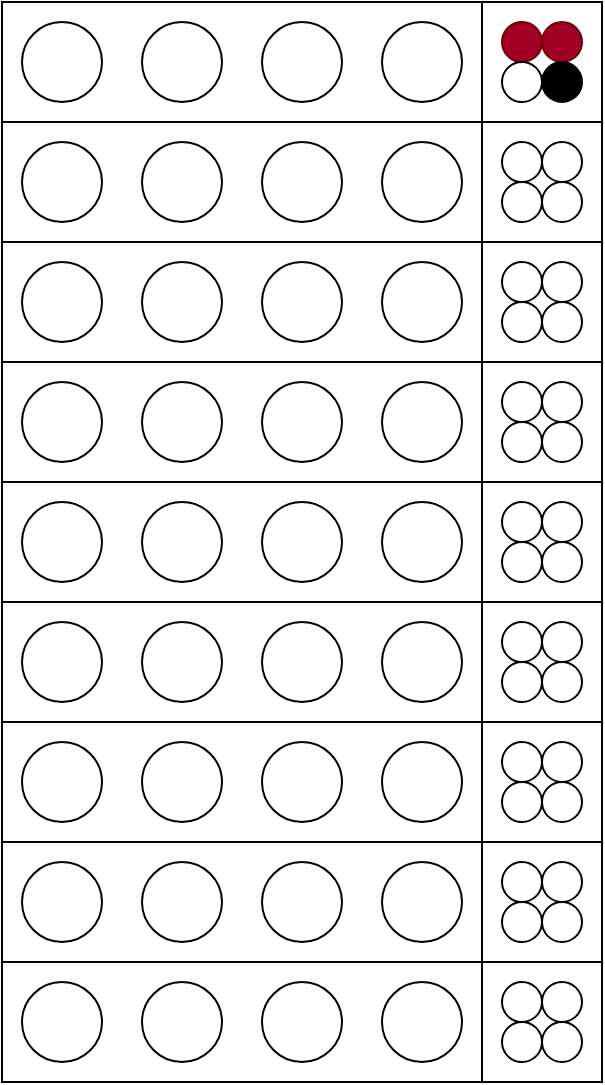 <mxfile>
    <diagram id="JPwHdw99KFIFH9jynpwa" name="UI">
        <mxGraphModel dx="1118" dy="790" grid="1" gridSize="10" guides="1" tooltips="1" connect="1" arrows="1" fold="1" page="1" pageScale="1" pageWidth="827" pageHeight="1169" math="0" shadow="0">
            <root>
                <mxCell id="0"/>
                <mxCell id="1" parent="0"/>
                <mxCell id="YHTE3Ox_aLQOzrF9MliQ-42" value="" style="rounded=0;whiteSpace=wrap;html=1;fillColor=none;" parent="1" vertex="1">
                    <mxGeometry x="380" y="30" width="240" height="60" as="geometry"/>
                </mxCell>
                <mxCell id="YHTE3Ox_aLQOzrF9MliQ-2" value="" style="ellipse;whiteSpace=wrap;html=1;aspect=fixed;" parent="1" vertex="1">
                    <mxGeometry x="450" y="40" width="40" height="40" as="geometry"/>
                </mxCell>
                <mxCell id="YHTE3Ox_aLQOzrF9MliQ-5" value="" style="ellipse;whiteSpace=wrap;html=1;aspect=fixed;" parent="1" vertex="1">
                    <mxGeometry x="390" y="40" width="40" height="40" as="geometry"/>
                </mxCell>
                <mxCell id="YHTE3Ox_aLQOzrF9MliQ-41" value="" style="ellipse;whiteSpace=wrap;html=1;aspect=fixed;" parent="1" vertex="1">
                    <mxGeometry x="510" y="40" width="40" height="40" as="geometry"/>
                </mxCell>
                <mxCell id="YHTE3Ox_aLQOzrF9MliQ-43" value="" style="ellipse;whiteSpace=wrap;html=1;aspect=fixed;" parent="1" vertex="1">
                    <mxGeometry x="570" y="40" width="40" height="40" as="geometry"/>
                </mxCell>
                <mxCell id="YHTE3Ox_aLQOzrF9MliQ-44" value="" style="rounded=0;whiteSpace=wrap;html=1;fillColor=none;" parent="1" vertex="1">
                    <mxGeometry x="380" y="90" width="240" height="60" as="geometry"/>
                </mxCell>
                <mxCell id="YHTE3Ox_aLQOzrF9MliQ-45" value="" style="ellipse;whiteSpace=wrap;html=1;aspect=fixed;" parent="1" vertex="1">
                    <mxGeometry x="450" y="100" width="40" height="40" as="geometry"/>
                </mxCell>
                <mxCell id="YHTE3Ox_aLQOzrF9MliQ-46" value="" style="ellipse;whiteSpace=wrap;html=1;aspect=fixed;" parent="1" vertex="1">
                    <mxGeometry x="390" y="100" width="40" height="40" as="geometry"/>
                </mxCell>
                <mxCell id="YHTE3Ox_aLQOzrF9MliQ-47" value="" style="ellipse;whiteSpace=wrap;html=1;aspect=fixed;" parent="1" vertex="1">
                    <mxGeometry x="510" y="100" width="40" height="40" as="geometry"/>
                </mxCell>
                <mxCell id="YHTE3Ox_aLQOzrF9MliQ-48" value="" style="ellipse;whiteSpace=wrap;html=1;aspect=fixed;" parent="1" vertex="1">
                    <mxGeometry x="570" y="100" width="40" height="40" as="geometry"/>
                </mxCell>
                <mxCell id="YHTE3Ox_aLQOzrF9MliQ-49" value="" style="rounded=0;whiteSpace=wrap;html=1;fillColor=none;" parent="1" vertex="1">
                    <mxGeometry x="380" y="150" width="240" height="60" as="geometry"/>
                </mxCell>
                <mxCell id="YHTE3Ox_aLQOzrF9MliQ-50" value="" style="ellipse;whiteSpace=wrap;html=1;aspect=fixed;" parent="1" vertex="1">
                    <mxGeometry x="450" y="160" width="40" height="40" as="geometry"/>
                </mxCell>
                <mxCell id="YHTE3Ox_aLQOzrF9MliQ-51" value="" style="ellipse;whiteSpace=wrap;html=1;aspect=fixed;" parent="1" vertex="1">
                    <mxGeometry x="390" y="160" width="40" height="40" as="geometry"/>
                </mxCell>
                <mxCell id="YHTE3Ox_aLQOzrF9MliQ-52" value="" style="ellipse;whiteSpace=wrap;html=1;aspect=fixed;" parent="1" vertex="1">
                    <mxGeometry x="510" y="160" width="40" height="40" as="geometry"/>
                </mxCell>
                <mxCell id="YHTE3Ox_aLQOzrF9MliQ-53" value="" style="ellipse;whiteSpace=wrap;html=1;aspect=fixed;" parent="1" vertex="1">
                    <mxGeometry x="570" y="160" width="40" height="40" as="geometry"/>
                </mxCell>
                <mxCell id="YHTE3Ox_aLQOzrF9MliQ-54" value="" style="rounded=0;whiteSpace=wrap;html=1;fillColor=none;" parent="1" vertex="1">
                    <mxGeometry x="380" y="210" width="240" height="60" as="geometry"/>
                </mxCell>
                <mxCell id="YHTE3Ox_aLQOzrF9MliQ-55" value="" style="ellipse;whiteSpace=wrap;html=1;aspect=fixed;" parent="1" vertex="1">
                    <mxGeometry x="450" y="220" width="40" height="40" as="geometry"/>
                </mxCell>
                <mxCell id="YHTE3Ox_aLQOzrF9MliQ-56" value="" style="ellipse;whiteSpace=wrap;html=1;aspect=fixed;" parent="1" vertex="1">
                    <mxGeometry x="390" y="220" width="40" height="40" as="geometry"/>
                </mxCell>
                <mxCell id="YHTE3Ox_aLQOzrF9MliQ-57" value="" style="ellipse;whiteSpace=wrap;html=1;aspect=fixed;" parent="1" vertex="1">
                    <mxGeometry x="510" y="220" width="40" height="40" as="geometry"/>
                </mxCell>
                <mxCell id="YHTE3Ox_aLQOzrF9MliQ-58" value="" style="ellipse;whiteSpace=wrap;html=1;aspect=fixed;" parent="1" vertex="1">
                    <mxGeometry x="570" y="220" width="40" height="40" as="geometry"/>
                </mxCell>
                <mxCell id="YHTE3Ox_aLQOzrF9MliQ-59" value="" style="rounded=0;whiteSpace=wrap;html=1;fillColor=none;" parent="1" vertex="1">
                    <mxGeometry x="380" y="270" width="240" height="60" as="geometry"/>
                </mxCell>
                <mxCell id="YHTE3Ox_aLQOzrF9MliQ-60" value="" style="ellipse;whiteSpace=wrap;html=1;aspect=fixed;" parent="1" vertex="1">
                    <mxGeometry x="450" y="280" width="40" height="40" as="geometry"/>
                </mxCell>
                <mxCell id="YHTE3Ox_aLQOzrF9MliQ-61" value="" style="ellipse;whiteSpace=wrap;html=1;aspect=fixed;" parent="1" vertex="1">
                    <mxGeometry x="390" y="280" width="40" height="40" as="geometry"/>
                </mxCell>
                <mxCell id="YHTE3Ox_aLQOzrF9MliQ-62" value="" style="ellipse;whiteSpace=wrap;html=1;aspect=fixed;" parent="1" vertex="1">
                    <mxGeometry x="510" y="280" width="40" height="40" as="geometry"/>
                </mxCell>
                <mxCell id="YHTE3Ox_aLQOzrF9MliQ-63" value="" style="ellipse;whiteSpace=wrap;html=1;aspect=fixed;" parent="1" vertex="1">
                    <mxGeometry x="570" y="280" width="40" height="40" as="geometry"/>
                </mxCell>
                <mxCell id="YHTE3Ox_aLQOzrF9MliQ-64" value="" style="rounded=0;whiteSpace=wrap;html=1;fillColor=none;" parent="1" vertex="1">
                    <mxGeometry x="380" y="330" width="240" height="60" as="geometry"/>
                </mxCell>
                <mxCell id="YHTE3Ox_aLQOzrF9MliQ-65" value="" style="ellipse;whiteSpace=wrap;html=1;aspect=fixed;" parent="1" vertex="1">
                    <mxGeometry x="450" y="340" width="40" height="40" as="geometry"/>
                </mxCell>
                <mxCell id="YHTE3Ox_aLQOzrF9MliQ-66" value="" style="ellipse;whiteSpace=wrap;html=1;aspect=fixed;" parent="1" vertex="1">
                    <mxGeometry x="390" y="340" width="40" height="40" as="geometry"/>
                </mxCell>
                <mxCell id="YHTE3Ox_aLQOzrF9MliQ-67" value="" style="ellipse;whiteSpace=wrap;html=1;aspect=fixed;" parent="1" vertex="1">
                    <mxGeometry x="510" y="340" width="40" height="40" as="geometry"/>
                </mxCell>
                <mxCell id="YHTE3Ox_aLQOzrF9MliQ-68" value="" style="ellipse;whiteSpace=wrap;html=1;aspect=fixed;" parent="1" vertex="1">
                    <mxGeometry x="570" y="340" width="40" height="40" as="geometry"/>
                </mxCell>
                <mxCell id="YHTE3Ox_aLQOzrF9MliQ-69" value="" style="rounded=0;whiteSpace=wrap;html=1;fillColor=none;" parent="1" vertex="1">
                    <mxGeometry x="380" y="390" width="240" height="60" as="geometry"/>
                </mxCell>
                <mxCell id="YHTE3Ox_aLQOzrF9MliQ-70" value="" style="ellipse;whiteSpace=wrap;html=1;aspect=fixed;" parent="1" vertex="1">
                    <mxGeometry x="450" y="400" width="40" height="40" as="geometry"/>
                </mxCell>
                <mxCell id="YHTE3Ox_aLQOzrF9MliQ-71" value="" style="ellipse;whiteSpace=wrap;html=1;aspect=fixed;" parent="1" vertex="1">
                    <mxGeometry x="390" y="400" width="40" height="40" as="geometry"/>
                </mxCell>
                <mxCell id="YHTE3Ox_aLQOzrF9MliQ-72" value="" style="ellipse;whiteSpace=wrap;html=1;aspect=fixed;" parent="1" vertex="1">
                    <mxGeometry x="510" y="400" width="40" height="40" as="geometry"/>
                </mxCell>
                <mxCell id="YHTE3Ox_aLQOzrF9MliQ-73" value="" style="ellipse;whiteSpace=wrap;html=1;aspect=fixed;" parent="1" vertex="1">
                    <mxGeometry x="570" y="400" width="40" height="40" as="geometry"/>
                </mxCell>
                <mxCell id="YHTE3Ox_aLQOzrF9MliQ-74" value="" style="rounded=0;whiteSpace=wrap;html=1;fillColor=none;" parent="1" vertex="1">
                    <mxGeometry x="380" y="450" width="240" height="60" as="geometry"/>
                </mxCell>
                <mxCell id="YHTE3Ox_aLQOzrF9MliQ-75" value="" style="ellipse;whiteSpace=wrap;html=1;aspect=fixed;" parent="1" vertex="1">
                    <mxGeometry x="450" y="460" width="40" height="40" as="geometry"/>
                </mxCell>
                <mxCell id="YHTE3Ox_aLQOzrF9MliQ-76" value="" style="ellipse;whiteSpace=wrap;html=1;aspect=fixed;" parent="1" vertex="1">
                    <mxGeometry x="390" y="460" width="40" height="40" as="geometry"/>
                </mxCell>
                <mxCell id="YHTE3Ox_aLQOzrF9MliQ-77" value="" style="ellipse;whiteSpace=wrap;html=1;aspect=fixed;" parent="1" vertex="1">
                    <mxGeometry x="510" y="460" width="40" height="40" as="geometry"/>
                </mxCell>
                <mxCell id="YHTE3Ox_aLQOzrF9MliQ-78" value="" style="ellipse;whiteSpace=wrap;html=1;aspect=fixed;" parent="1" vertex="1">
                    <mxGeometry x="570" y="460" width="40" height="40" as="geometry"/>
                </mxCell>
                <mxCell id="YHTE3Ox_aLQOzrF9MliQ-79" value="" style="rounded=0;whiteSpace=wrap;html=1;fillColor=none;" parent="1" vertex="1">
                    <mxGeometry x="380" y="510" width="240" height="60" as="geometry"/>
                </mxCell>
                <mxCell id="YHTE3Ox_aLQOzrF9MliQ-80" value="" style="ellipse;whiteSpace=wrap;html=1;aspect=fixed;" parent="1" vertex="1">
                    <mxGeometry x="450" y="520" width="40" height="40" as="geometry"/>
                </mxCell>
                <mxCell id="YHTE3Ox_aLQOzrF9MliQ-81" value="" style="ellipse;whiteSpace=wrap;html=1;aspect=fixed;" parent="1" vertex="1">
                    <mxGeometry x="390" y="520" width="40" height="40" as="geometry"/>
                </mxCell>
                <mxCell id="YHTE3Ox_aLQOzrF9MliQ-82" value="" style="ellipse;whiteSpace=wrap;html=1;aspect=fixed;" parent="1" vertex="1">
                    <mxGeometry x="510" y="520" width="40" height="40" as="geometry"/>
                </mxCell>
                <mxCell id="YHTE3Ox_aLQOzrF9MliQ-83" value="" style="ellipse;whiteSpace=wrap;html=1;aspect=fixed;" parent="1" vertex="1">
                    <mxGeometry x="570" y="520" width="40" height="40" as="geometry"/>
                </mxCell>
                <mxCell id="YHTE3Ox_aLQOzrF9MliQ-84" value="" style="rounded=0;whiteSpace=wrap;html=1;fillColor=none;" parent="1" vertex="1">
                    <mxGeometry x="620" y="30" width="60" height="60" as="geometry"/>
                </mxCell>
                <mxCell id="YHTE3Ox_aLQOzrF9MliQ-85" value="" style="ellipse;whiteSpace=wrap;html=1;aspect=fixed;fillColor=#a20025;strokeColor=#6F0000;fontColor=#ffffff;" parent="1" vertex="1">
                    <mxGeometry x="630" y="40" width="20" height="20" as="geometry"/>
                </mxCell>
                <mxCell id="YHTE3Ox_aLQOzrF9MliQ-86" value="" style="ellipse;whiteSpace=wrap;html=1;aspect=fixed;fillColor=#a20025;strokeColor=#6F0000;fontColor=#ffffff;" parent="1" vertex="1">
                    <mxGeometry x="650" y="40" width="20" height="20" as="geometry"/>
                </mxCell>
                <mxCell id="YHTE3Ox_aLQOzrF9MliQ-87" value="" style="ellipse;whiteSpace=wrap;html=1;aspect=fixed;fillColor=#000000;" parent="1" vertex="1">
                    <mxGeometry x="650" y="60" width="20" height="20" as="geometry"/>
                </mxCell>
                <mxCell id="YHTE3Ox_aLQOzrF9MliQ-88" value="" style="ellipse;whiteSpace=wrap;html=1;aspect=fixed;fillColor=#FFFFFF;" parent="1" vertex="1">
                    <mxGeometry x="630" y="60" width="20" height="20" as="geometry"/>
                </mxCell>
                <mxCell id="YHTE3Ox_aLQOzrF9MliQ-95" value="" style="rounded=0;whiteSpace=wrap;html=1;fillColor=none;" parent="1" vertex="1">
                    <mxGeometry x="620" y="90" width="60" height="60" as="geometry"/>
                </mxCell>
                <mxCell id="YHTE3Ox_aLQOzrF9MliQ-96" value="" style="ellipse;whiteSpace=wrap;html=1;aspect=fixed;" parent="1" vertex="1">
                    <mxGeometry x="630" y="100" width="20" height="20" as="geometry"/>
                </mxCell>
                <mxCell id="YHTE3Ox_aLQOzrF9MliQ-97" value="" style="ellipse;whiteSpace=wrap;html=1;aspect=fixed;" parent="1" vertex="1">
                    <mxGeometry x="650" y="100" width="20" height="20" as="geometry"/>
                </mxCell>
                <mxCell id="YHTE3Ox_aLQOzrF9MliQ-98" value="" style="ellipse;whiteSpace=wrap;html=1;aspect=fixed;" parent="1" vertex="1">
                    <mxGeometry x="650" y="120" width="20" height="20" as="geometry"/>
                </mxCell>
                <mxCell id="YHTE3Ox_aLQOzrF9MliQ-99" value="" style="ellipse;whiteSpace=wrap;html=1;aspect=fixed;" parent="1" vertex="1">
                    <mxGeometry x="630" y="120" width="20" height="20" as="geometry"/>
                </mxCell>
                <mxCell id="YHTE3Ox_aLQOzrF9MliQ-100" value="" style="rounded=0;whiteSpace=wrap;html=1;fillColor=none;" parent="1" vertex="1">
                    <mxGeometry x="620" y="150" width="60" height="60" as="geometry"/>
                </mxCell>
                <mxCell id="YHTE3Ox_aLQOzrF9MliQ-101" value="" style="ellipse;whiteSpace=wrap;html=1;aspect=fixed;" parent="1" vertex="1">
                    <mxGeometry x="630" y="160" width="20" height="20" as="geometry"/>
                </mxCell>
                <mxCell id="YHTE3Ox_aLQOzrF9MliQ-102" value="" style="ellipse;whiteSpace=wrap;html=1;aspect=fixed;" parent="1" vertex="1">
                    <mxGeometry x="650" y="160" width="20" height="20" as="geometry"/>
                </mxCell>
                <mxCell id="YHTE3Ox_aLQOzrF9MliQ-103" value="" style="ellipse;whiteSpace=wrap;html=1;aspect=fixed;" parent="1" vertex="1">
                    <mxGeometry x="650" y="180" width="20" height="20" as="geometry"/>
                </mxCell>
                <mxCell id="YHTE3Ox_aLQOzrF9MliQ-104" value="" style="ellipse;whiteSpace=wrap;html=1;aspect=fixed;" parent="1" vertex="1">
                    <mxGeometry x="630" y="180" width="20" height="20" as="geometry"/>
                </mxCell>
                <mxCell id="YHTE3Ox_aLQOzrF9MliQ-105" value="" style="rounded=0;whiteSpace=wrap;html=1;fillColor=none;" parent="1" vertex="1">
                    <mxGeometry x="620" y="210" width="60" height="60" as="geometry"/>
                </mxCell>
                <mxCell id="YHTE3Ox_aLQOzrF9MliQ-106" value="" style="ellipse;whiteSpace=wrap;html=1;aspect=fixed;" parent="1" vertex="1">
                    <mxGeometry x="630" y="220" width="20" height="20" as="geometry"/>
                </mxCell>
                <mxCell id="YHTE3Ox_aLQOzrF9MliQ-107" value="" style="ellipse;whiteSpace=wrap;html=1;aspect=fixed;" parent="1" vertex="1">
                    <mxGeometry x="650" y="220" width="20" height="20" as="geometry"/>
                </mxCell>
                <mxCell id="YHTE3Ox_aLQOzrF9MliQ-108" value="" style="ellipse;whiteSpace=wrap;html=1;aspect=fixed;" parent="1" vertex="1">
                    <mxGeometry x="650" y="240" width="20" height="20" as="geometry"/>
                </mxCell>
                <mxCell id="YHTE3Ox_aLQOzrF9MliQ-109" value="" style="ellipse;whiteSpace=wrap;html=1;aspect=fixed;" parent="1" vertex="1">
                    <mxGeometry x="630" y="240" width="20" height="20" as="geometry"/>
                </mxCell>
                <mxCell id="YHTE3Ox_aLQOzrF9MliQ-110" value="" style="rounded=0;whiteSpace=wrap;html=1;fillColor=none;" parent="1" vertex="1">
                    <mxGeometry x="620" y="270" width="60" height="60" as="geometry"/>
                </mxCell>
                <mxCell id="YHTE3Ox_aLQOzrF9MliQ-111" value="" style="ellipse;whiteSpace=wrap;html=1;aspect=fixed;" parent="1" vertex="1">
                    <mxGeometry x="630" y="280" width="20" height="20" as="geometry"/>
                </mxCell>
                <mxCell id="YHTE3Ox_aLQOzrF9MliQ-112" value="" style="ellipse;whiteSpace=wrap;html=1;aspect=fixed;" parent="1" vertex="1">
                    <mxGeometry x="650" y="280" width="20" height="20" as="geometry"/>
                </mxCell>
                <mxCell id="YHTE3Ox_aLQOzrF9MliQ-113" value="" style="ellipse;whiteSpace=wrap;html=1;aspect=fixed;" parent="1" vertex="1">
                    <mxGeometry x="650" y="300" width="20" height="20" as="geometry"/>
                </mxCell>
                <mxCell id="YHTE3Ox_aLQOzrF9MliQ-114" value="" style="ellipse;whiteSpace=wrap;html=1;aspect=fixed;" parent="1" vertex="1">
                    <mxGeometry x="630" y="300" width="20" height="20" as="geometry"/>
                </mxCell>
                <mxCell id="YHTE3Ox_aLQOzrF9MliQ-115" value="" style="rounded=0;whiteSpace=wrap;html=1;fillColor=none;" parent="1" vertex="1">
                    <mxGeometry x="620" y="330" width="60" height="60" as="geometry"/>
                </mxCell>
                <mxCell id="YHTE3Ox_aLQOzrF9MliQ-116" value="" style="ellipse;whiteSpace=wrap;html=1;aspect=fixed;" parent="1" vertex="1">
                    <mxGeometry x="630" y="340" width="20" height="20" as="geometry"/>
                </mxCell>
                <mxCell id="YHTE3Ox_aLQOzrF9MliQ-117" value="" style="ellipse;whiteSpace=wrap;html=1;aspect=fixed;" parent="1" vertex="1">
                    <mxGeometry x="650" y="340" width="20" height="20" as="geometry"/>
                </mxCell>
                <mxCell id="YHTE3Ox_aLQOzrF9MliQ-118" value="" style="ellipse;whiteSpace=wrap;html=1;aspect=fixed;" parent="1" vertex="1">
                    <mxGeometry x="650" y="360" width="20" height="20" as="geometry"/>
                </mxCell>
                <mxCell id="YHTE3Ox_aLQOzrF9MliQ-119" value="" style="ellipse;whiteSpace=wrap;html=1;aspect=fixed;" parent="1" vertex="1">
                    <mxGeometry x="630" y="360" width="20" height="20" as="geometry"/>
                </mxCell>
                <mxCell id="YHTE3Ox_aLQOzrF9MliQ-120" value="" style="rounded=0;whiteSpace=wrap;html=1;fillColor=none;" parent="1" vertex="1">
                    <mxGeometry x="620" y="390" width="60" height="60" as="geometry"/>
                </mxCell>
                <mxCell id="YHTE3Ox_aLQOzrF9MliQ-121" value="" style="ellipse;whiteSpace=wrap;html=1;aspect=fixed;" parent="1" vertex="1">
                    <mxGeometry x="630" y="400" width="20" height="20" as="geometry"/>
                </mxCell>
                <mxCell id="YHTE3Ox_aLQOzrF9MliQ-122" value="" style="ellipse;whiteSpace=wrap;html=1;aspect=fixed;" parent="1" vertex="1">
                    <mxGeometry x="650" y="400" width="20" height="20" as="geometry"/>
                </mxCell>
                <mxCell id="YHTE3Ox_aLQOzrF9MliQ-123" value="" style="ellipse;whiteSpace=wrap;html=1;aspect=fixed;" parent="1" vertex="1">
                    <mxGeometry x="650" y="420" width="20" height="20" as="geometry"/>
                </mxCell>
                <mxCell id="YHTE3Ox_aLQOzrF9MliQ-124" value="" style="ellipse;whiteSpace=wrap;html=1;aspect=fixed;" parent="1" vertex="1">
                    <mxGeometry x="630" y="420" width="20" height="20" as="geometry"/>
                </mxCell>
                <mxCell id="YHTE3Ox_aLQOzrF9MliQ-125" value="" style="rounded=0;whiteSpace=wrap;html=1;fillColor=none;" parent="1" vertex="1">
                    <mxGeometry x="620" y="450" width="60" height="60" as="geometry"/>
                </mxCell>
                <mxCell id="YHTE3Ox_aLQOzrF9MliQ-126" value="" style="ellipse;whiteSpace=wrap;html=1;aspect=fixed;" parent="1" vertex="1">
                    <mxGeometry x="630" y="460" width="20" height="20" as="geometry"/>
                </mxCell>
                <mxCell id="YHTE3Ox_aLQOzrF9MliQ-127" value="" style="ellipse;whiteSpace=wrap;html=1;aspect=fixed;" parent="1" vertex="1">
                    <mxGeometry x="650" y="460" width="20" height="20" as="geometry"/>
                </mxCell>
                <mxCell id="YHTE3Ox_aLQOzrF9MliQ-128" value="" style="ellipse;whiteSpace=wrap;html=1;aspect=fixed;" parent="1" vertex="1">
                    <mxGeometry x="650" y="480" width="20" height="20" as="geometry"/>
                </mxCell>
                <mxCell id="YHTE3Ox_aLQOzrF9MliQ-129" value="" style="ellipse;whiteSpace=wrap;html=1;aspect=fixed;" parent="1" vertex="1">
                    <mxGeometry x="630" y="480" width="20" height="20" as="geometry"/>
                </mxCell>
                <mxCell id="YHTE3Ox_aLQOzrF9MliQ-130" value="" style="rounded=0;whiteSpace=wrap;html=1;fillColor=none;" parent="1" vertex="1">
                    <mxGeometry x="620" y="510" width="60" height="60" as="geometry"/>
                </mxCell>
                <mxCell id="YHTE3Ox_aLQOzrF9MliQ-131" value="" style="ellipse;whiteSpace=wrap;html=1;aspect=fixed;" parent="1" vertex="1">
                    <mxGeometry x="630" y="520" width="20" height="20" as="geometry"/>
                </mxCell>
                <mxCell id="YHTE3Ox_aLQOzrF9MliQ-132" value="" style="ellipse;whiteSpace=wrap;html=1;aspect=fixed;" parent="1" vertex="1">
                    <mxGeometry x="650" y="520" width="20" height="20" as="geometry"/>
                </mxCell>
                <mxCell id="YHTE3Ox_aLQOzrF9MliQ-133" value="" style="ellipse;whiteSpace=wrap;html=1;aspect=fixed;" parent="1" vertex="1">
                    <mxGeometry x="650" y="540" width="20" height="20" as="geometry"/>
                </mxCell>
                <mxCell id="YHTE3Ox_aLQOzrF9MliQ-134" value="" style="ellipse;whiteSpace=wrap;html=1;aspect=fixed;" parent="1" vertex="1">
                    <mxGeometry x="630" y="540" width="20" height="20" as="geometry"/>
                </mxCell>
            </root>
        </mxGraphModel>
    </diagram>
    <diagram id="oOgDFCd9BAtW5tUy0Eh5" name="Game_outline">
        <mxGraphModel dx="1118" dy="1890" grid="1" gridSize="10" guides="1" tooltips="1" connect="1" arrows="1" fold="1" page="1" pageScale="1" pageWidth="850" pageHeight="1100" math="0" shadow="0">
            <root>
                <mxCell id="QJ6z1ybJ-naDDT3zGv5Q-0"/>
                <mxCell id="QJ6z1ybJ-naDDT3zGv5Q-1" parent="QJ6z1ybJ-naDDT3zGv5Q-0"/>
                <mxCell id="QJ6z1ybJ-naDDT3zGv5Q-2" value="Maak een selectie van 4 pionnen uit 6 kleuren" style="rounded=0;whiteSpace=wrap;html=1;" parent="QJ6z1ybJ-naDDT3zGv5Q-1" vertex="1">
                    <mxGeometry x="365" y="140" width="120" height="60" as="geometry"/>
                </mxCell>
                <mxCell id="QJ6z1ybJ-naDDT3zGv5Q-3" value="Laat speler een input maken voor 4 pionnen" style="rounded=0;whiteSpace=wrap;html=1;" parent="QJ6z1ybJ-naDDT3zGv5Q-1" vertex="1">
                    <mxGeometry x="365" y="230" width="120" height="60" as="geometry"/>
                </mxCell>
                <mxCell id="QJ6z1ybJ-naDDT3zGv5Q-4" value="Hoeveel van de juiste kleur zijn er?" style="rounded=0;whiteSpace=wrap;html=1;" parent="QJ6z1ybJ-naDDT3zGv5Q-1" vertex="1">
                    <mxGeometry x="365" y="320" width="120" height="60" as="geometry"/>
                </mxCell>
                <mxCell id="QJ6z1ybJ-naDDT3zGv5Q-7" value="Hoeveel staan er op de juiste volgorde?" style="rounded=0;whiteSpace=wrap;html=1;" parent="QJ6z1ybJ-naDDT3zGv5Q-1" vertex="1">
                    <mxGeometry x="365" y="410" width="120" height="60" as="geometry"/>
                </mxCell>
                <mxCell id="QJ6z1ybJ-naDDT3zGv5Q-9" value="Geef score weer:&lt;br&gt;Kleur + volgorde = rood&lt;br&gt;Kleur = wit&lt;br&gt;Anders = zwart" style="rounded=0;whiteSpace=wrap;html=1;" parent="QJ6z1ybJ-naDDT3zGv5Q-1" vertex="1">
                    <mxGeometry x="358" y="507" width="135" height="73" as="geometry"/>
                </mxCell>
                <mxCell id="QJ6z1ybJ-naDDT3zGv5Q-13" value="" style="endArrow=classic;html=1;exitX=0.5;exitY=1;exitDx=0;exitDy=0;entryX=0.5;entryY=0;entryDx=0;entryDy=0;" parent="QJ6z1ybJ-naDDT3zGv5Q-1" source="QJ6z1ybJ-naDDT3zGv5Q-2" target="QJ6z1ybJ-naDDT3zGv5Q-3" edge="1">
                    <mxGeometry width="50" height="50" relative="1" as="geometry">
                        <mxPoint x="400" y="370" as="sourcePoint"/>
                        <mxPoint x="450" y="320" as="targetPoint"/>
                    </mxGeometry>
                </mxCell>
                <mxCell id="QJ6z1ybJ-naDDT3zGv5Q-16" value="Nieuwe ronde" style="rounded=0;whiteSpace=wrap;html=1;" parent="QJ6z1ybJ-naDDT3zGv5Q-1" vertex="1">
                    <mxGeometry x="365" y="40" width="120" height="60" as="geometry"/>
                </mxCell>
                <mxCell id="QJ6z1ybJ-naDDT3zGv5Q-17" value="Is alle volgorde en kleur correct?" style="rounded=0;whiteSpace=wrap;html=1;" parent="QJ6z1ybJ-naDDT3zGv5Q-1" vertex="1">
                    <mxGeometry x="365" y="620" width="120" height="60" as="geometry"/>
                </mxCell>
                <mxCell id="QJ6z1ybJ-naDDT3zGv5Q-18" value="Is het aantal rondes &amp;gt;0 ?" style="rounded=0;whiteSpace=wrap;html=1;" parent="QJ6z1ybJ-naDDT3zGv5Q-1" vertex="1">
                    <mxGeometry x="590" y="620" width="120" height="60" as="geometry"/>
                </mxCell>
                <mxCell id="QJ6z1ybJ-naDDT3zGv5Q-19" value="" style="endArrow=classic;html=1;entryX=0;entryY=0.5;entryDx=0;entryDy=0;exitX=1;exitY=0.5;exitDx=0;exitDy=0;" parent="QJ6z1ybJ-naDDT3zGv5Q-1" source="QJ6z1ybJ-naDDT3zGv5Q-17" target="QJ6z1ybJ-naDDT3zGv5Q-18" edge="1">
                    <mxGeometry relative="1" as="geometry">
                        <mxPoint x="370" y="390" as="sourcePoint"/>
                        <mxPoint x="470" y="390" as="targetPoint"/>
                        <Array as="points"/>
                    </mxGeometry>
                </mxCell>
                <mxCell id="QJ6z1ybJ-naDDT3zGv5Q-20" value="Nee" style="edgeLabel;resizable=0;html=1;align=center;verticalAlign=middle;" parent="QJ6z1ybJ-naDDT3zGv5Q-19" connectable="0" vertex="1">
                    <mxGeometry relative="1" as="geometry"/>
                </mxCell>
                <mxCell id="QJ6z1ybJ-naDDT3zGv5Q-21" value="Einde spel" style="rounded=0;whiteSpace=wrap;html=1;" parent="QJ6z1ybJ-naDDT3zGv5Q-1" vertex="1">
                    <mxGeometry x="365" y="770" width="120" height="60" as="geometry"/>
                </mxCell>
                <mxCell id="QJ6z1ybJ-naDDT3zGv5Q-24" value="" style="endArrow=classic;html=1;entryX=0.5;entryY=0;entryDx=0;entryDy=0;exitX=0.5;exitY=1;exitDx=0;exitDy=0;" parent="QJ6z1ybJ-naDDT3zGv5Q-1" source="QJ6z1ybJ-naDDT3zGv5Q-17" target="QJ6z1ybJ-naDDT3zGv5Q-21" edge="1">
                    <mxGeometry relative="1" as="geometry">
                        <mxPoint x="370" y="580" as="sourcePoint"/>
                        <mxPoint x="470" y="580" as="targetPoint"/>
                    </mxGeometry>
                </mxCell>
                <mxCell id="QJ6z1ybJ-naDDT3zGv5Q-25" value="Ja" style="edgeLabel;resizable=0;html=1;align=center;verticalAlign=middle;" parent="QJ6z1ybJ-naDDT3zGv5Q-24" connectable="0" vertex="1">
                    <mxGeometry relative="1" as="geometry"/>
                </mxCell>
                <mxCell id="QJ6z1ybJ-naDDT3zGv5Q-26" value="" style="endArrow=classic;html=1;entryX=1;entryY=0.5;entryDx=0;entryDy=0;exitX=0.5;exitY=1;exitDx=0;exitDy=0;" parent="QJ6z1ybJ-naDDT3zGv5Q-1" source="QJ6z1ybJ-naDDT3zGv5Q-18" target="QJ6z1ybJ-naDDT3zGv5Q-21" edge="1">
                    <mxGeometry relative="1" as="geometry">
                        <mxPoint x="370" y="580" as="sourcePoint"/>
                        <mxPoint x="470" y="580" as="targetPoint"/>
                        <Array as="points">
                            <mxPoint x="650" y="800"/>
                        </Array>
                    </mxGeometry>
                </mxCell>
                <mxCell id="QJ6z1ybJ-naDDT3zGv5Q-27" value="Nee" style="edgeLabel;resizable=0;html=1;align=center;verticalAlign=middle;" parent="QJ6z1ybJ-naDDT3zGv5Q-26" connectable="0" vertex="1">
                    <mxGeometry relative="1" as="geometry"/>
                </mxCell>
                <mxCell id="QJ6z1ybJ-naDDT3zGv5Q-28" value="" style="endArrow=classic;html=1;entryX=0.5;entryY=0;entryDx=0;entryDy=0;exitX=0.5;exitY=1;exitDx=0;exitDy=0;" parent="QJ6z1ybJ-naDDT3zGv5Q-1" source="QJ6z1ybJ-naDDT3zGv5Q-9" target="QJ6z1ybJ-naDDT3zGv5Q-17" edge="1">
                    <mxGeometry width="50" height="50" relative="1" as="geometry">
                        <mxPoint x="400" y="610" as="sourcePoint"/>
                        <mxPoint x="450" y="560" as="targetPoint"/>
                    </mxGeometry>
                </mxCell>
                <mxCell id="4MYDUryCR3BN2GeStdCC-0" value="Zet rondenteller op 12" style="rounded=0;whiteSpace=wrap;html=1;" parent="QJ6z1ybJ-naDDT3zGv5Q-1" vertex="1">
                    <mxGeometry x="365" y="-60" width="120" height="60" as="geometry"/>
                </mxCell>
                <mxCell id="4MYDUryCR3BN2GeStdCC-2" value="" style="endArrow=classic;html=1;entryX=0.5;entryY=0;entryDx=0;entryDy=0;" parent="QJ6z1ybJ-naDDT3zGv5Q-1" source="QJ6z1ybJ-naDDT3zGv5Q-16" target="QJ6z1ybJ-naDDT3zGv5Q-2" edge="1">
                    <mxGeometry width="50" height="50" relative="1" as="geometry">
                        <mxPoint x="400" y="340" as="sourcePoint"/>
                        <mxPoint x="450" y="290" as="targetPoint"/>
                    </mxGeometry>
                </mxCell>
                <mxCell id="4MYDUryCR3BN2GeStdCC-3" value="" style="endArrow=classic;html=1;entryX=0.5;entryY=0;entryDx=0;entryDy=0;exitX=0.5;exitY=1;exitDx=0;exitDy=0;" parent="QJ6z1ybJ-naDDT3zGv5Q-1" source="4MYDUryCR3BN2GeStdCC-0" target="QJ6z1ybJ-naDDT3zGv5Q-16" edge="1">
                    <mxGeometry width="50" height="50" relative="1" as="geometry">
                        <mxPoint x="400" y="340" as="sourcePoint"/>
                        <mxPoint x="450" y="290" as="targetPoint"/>
                    </mxGeometry>
                </mxCell>
                <mxCell id="4MYDUryCR3BN2GeStdCC-4" value="Aantal rondes -1" style="rounded=0;whiteSpace=wrap;html=1;" parent="QJ6z1ybJ-naDDT3zGv5Q-1" vertex="1">
                    <mxGeometry x="590" y="340" width="120" height="60" as="geometry"/>
                </mxCell>
                <mxCell id="4MYDUryCR3BN2GeStdCC-5" value="" style="endArrow=classic;html=1;entryX=0.5;entryY=1;entryDx=0;entryDy=0;exitX=0.5;exitY=0;exitDx=0;exitDy=0;" parent="QJ6z1ybJ-naDDT3zGv5Q-1" source="QJ6z1ybJ-naDDT3zGv5Q-18" target="4MYDUryCR3BN2GeStdCC-4" edge="1">
                    <mxGeometry relative="1" as="geometry">
                        <mxPoint x="370" y="420" as="sourcePoint"/>
                        <mxPoint x="470" y="420" as="targetPoint"/>
                    </mxGeometry>
                </mxCell>
                <mxCell id="4MYDUryCR3BN2GeStdCC-6" value="Ja" style="edgeLabel;resizable=0;html=1;align=center;verticalAlign=middle;" parent="4MYDUryCR3BN2GeStdCC-5" connectable="0" vertex="1">
                    <mxGeometry relative="1" as="geometry"/>
                </mxCell>
                <mxCell id="4MYDUryCR3BN2GeStdCC-7" value="" style="edgeStyle=segmentEdgeStyle;endArrow=classic;html=1;entryX=1;entryY=0.5;entryDx=0;entryDy=0;exitX=0.5;exitY=0;exitDx=0;exitDy=0;" parent="QJ6z1ybJ-naDDT3zGv5Q-1" source="4MYDUryCR3BN2GeStdCC-4" target="QJ6z1ybJ-naDDT3zGv5Q-16" edge="1">
                    <mxGeometry width="50" height="50" relative="1" as="geometry">
                        <mxPoint x="400" y="350" as="sourcePoint"/>
                        <mxPoint x="450" y="300" as="targetPoint"/>
                        <Array as="points">
                            <mxPoint x="650" y="70"/>
                        </Array>
                    </mxGeometry>
                </mxCell>
                <mxCell id="vR6HqwamB_RyyqVC_qNo-0" value="" style="endArrow=classic;html=1;entryX=0.5;entryY=0;entryDx=0;entryDy=0;exitX=0.5;exitY=1;exitDx=0;exitDy=0;" parent="QJ6z1ybJ-naDDT3zGv5Q-1" source="QJ6z1ybJ-naDDT3zGv5Q-4" target="QJ6z1ybJ-naDDT3zGv5Q-7" edge="1">
                    <mxGeometry width="50" height="50" relative="1" as="geometry">
                        <mxPoint x="400" y="400" as="sourcePoint"/>
                        <mxPoint x="450" y="350" as="targetPoint"/>
                    </mxGeometry>
                </mxCell>
                <mxCell id="vR6HqwamB_RyyqVC_qNo-1" value="" style="endArrow=classic;html=1;entryX=0.5;entryY=0;entryDx=0;entryDy=0;exitX=0.5;exitY=1;exitDx=0;exitDy=0;" parent="QJ6z1ybJ-naDDT3zGv5Q-1" source="QJ6z1ybJ-naDDT3zGv5Q-3" target="QJ6z1ybJ-naDDT3zGv5Q-4" edge="1">
                    <mxGeometry width="50" height="50" relative="1" as="geometry">
                        <mxPoint x="400" y="400" as="sourcePoint"/>
                        <mxPoint x="450" y="350" as="targetPoint"/>
                    </mxGeometry>
                </mxCell>
                <mxCell id="vR6HqwamB_RyyqVC_qNo-2" value="" style="endArrow=classic;html=1;entryX=0.5;entryY=0;entryDx=0;entryDy=0;exitX=0.5;exitY=1;exitDx=0;exitDy=0;" parent="QJ6z1ybJ-naDDT3zGv5Q-1" source="QJ6z1ybJ-naDDT3zGv5Q-7" target="QJ6z1ybJ-naDDT3zGv5Q-9" edge="1">
                    <mxGeometry width="50" height="50" relative="1" as="geometry">
                        <mxPoint x="400" y="570" as="sourcePoint"/>
                        <mxPoint x="450" y="520" as="targetPoint"/>
                    </mxGeometry>
                </mxCell>
            </root>
        </mxGraphModel>
    </diagram>
    <diagram id="EwgEeAnPqvPPqerUG9CR" name="amountCompare_logic">
        &#xa;        &#xa;&#xa;
        <mxGraphModel dx="1118" dy="790" grid="1" gridSize="10" guides="1" tooltips="1" connect="1" arrows="1" fold="1" page="1" pageScale="1" pageWidth="850" pageHeight="1100" math="0" shadow="0">
            &#xa;            &#xa;&#xa;
            <root>
                &#xa;                &#xa;&#xa;
                <mxCell id="jTshi1Bv9OZwQFRdUdzu-0"/>
                &#xa;                &#xa;&#xa;
                <mxCell id="jTshi1Bv9OZwQFRdUdzu-1" parent="jTshi1Bv9OZwQFRdUdzu-0"/>
                &#xa;                &#xa;&#xa;
                <mxCell id="jTshi1Bv9OZwQFRdUdzu-2" value="If RG [i] &amp;amp;&amp;amp; UI [i] &amp;gt;0" style="rounded=0;whiteSpace=wrap;html=1;" parent="jTshi1Bv9OZwQFRdUdzu-1" vertex="1">
                    &#xa;                    &#xa;&#xa;
                    <mxGeometry x="360" y="370" width="120" height="60" as="geometry"/>
                    &#xa;                    &#xa;&#xa;
                </mxCell>
                &#xa;                &#xa;&#xa;
                <mxCell id="jTshi1Bv9OZwQFRdUdzu-3" value="RG = Randomly Generated" style="text;html=1;strokeColor=none;fillColor=none;align=center;verticalAlign=middle;whiteSpace=wrap;rounded=0;" parent="jTshi1Bv9OZwQFRdUdzu-1" vertex="1">
                    &#xa;                    &#xa;&#xa;
                    <mxGeometry x="216" y="190" width="160" height="20" as="geometry"/>
                    &#xa;                    &#xa;&#xa;
                </mxCell>
                &#xa;                &#xa;&#xa;
                <mxCell id="jTshi1Bv9OZwQFRdUdzu-4" value="UI = User Input" style="text;html=1;strokeColor=none;fillColor=none;align=center;verticalAlign=middle;whiteSpace=wrap;rounded=0;" parent="jTshi1Bv9OZwQFRdUdzu-1" vertex="1">
                    &#xa;                    &#xa;&#xa;
                    <mxGeometry x="220" y="230" width="90" height="20" as="geometry"/>
                    &#xa;                    &#xa;&#xa;
                </mxCell>
                &#xa;                &#xa;&#xa;
                <mxCell id="jTshi1Bv9OZwQFRdUdzu-5" value="RG [i] == UI [i]" style="rounded=0;whiteSpace=wrap;html=1;" parent="jTshi1Bv9OZwQFRdUdzu-1" vertex="1">
                    &#xa;                    &#xa;&#xa;
                    <mxGeometry x="240" y="480" width="120" height="60" as="geometry"/>
                    &#xa;                    &#xa;&#xa;
                </mxCell>
                &#xa;                &#xa;&#xa;
                <mxCell id="jTshi1Bv9OZwQFRdUdzu-6" value="End" style="rounded=0;whiteSpace=wrap;html=1;" parent="jTshi1Bv9OZwQFRdUdzu-1" vertex="1">
                    &#xa;                    &#xa;&#xa;
                    <mxGeometry x="480" y="480" width="120" height="60" as="geometry"/>
                    &#xa;                    &#xa;&#xa;
                </mxCell>
                &#xa;                &#xa;&#xa;
                <mxCell id="jTshi1Bv9OZwQFRdUdzu-9" value="" style="endArrow=classic;html=1;entryX=0.5;entryY=0;entryDx=0;entryDy=0;exitX=-0.033;exitY=0.617;exitDx=0;exitDy=0;exitPerimeter=0;" parent="jTshi1Bv9OZwQFRdUdzu-1" source="jTshi1Bv9OZwQFRdUdzu-2" target="jTshi1Bv9OZwQFRdUdzu-5" edge="1">
                    &#xa;                    &#xa;&#xa;
                    <mxGeometry relative="1" as="geometry">
                        &#xa;                        &#xa;&#xa;
                        <mxPoint x="370" y="390" as="sourcePoint"/>
                        &#xa;                        &#xa;&#xa;
                        <mxPoint x="470" y="390" as="targetPoint"/>
                        &#xa;                        &#xa;&#xa;
                        <Array as="points">
                            &#xa;                            &#xa;&#xa;
                            <mxPoint x="300" y="407"/>
                            &#xa;                            &#xa;&#xa;
                        </Array>
                        &#xa;                        &#xa;&#xa;
                    </mxGeometry>
                    &#xa;                    &#xa;&#xa;
                </mxCell>
                &#xa;                &#xa;&#xa;
                <mxCell id="jTshi1Bv9OZwQFRdUdzu-10" value="Yes" style="edgeLabel;resizable=0;html=1;align=center;verticalAlign=middle;" parent="jTshi1Bv9OZwQFRdUdzu-9" connectable="0" vertex="1">
                    &#xa;                    &#xa;&#xa;
                    <mxGeometry relative="1" as="geometry"/>
                    &#xa;                    &#xa;&#xa;
                </mxCell>
                &#xa;                &#xa;&#xa;
                <mxCell id="jTshi1Bv9OZwQFRdUdzu-11" value="" style="endArrow=classic;html=1;entryX=0.5;entryY=0;entryDx=0;entryDy=0;exitX=1;exitY=0.5;exitDx=0;exitDy=0;" parent="jTshi1Bv9OZwQFRdUdzu-1" source="jTshi1Bv9OZwQFRdUdzu-2" target="jTshi1Bv9OZwQFRdUdzu-6" edge="1">
                    &#xa;                    &#xa;&#xa;
                    <mxGeometry relative="1" as="geometry">
                        &#xa;                        &#xa;&#xa;
                        <mxPoint x="380" y="390" as="sourcePoint"/>
                        &#xa;                        &#xa;&#xa;
                        <mxPoint x="480" y="390" as="targetPoint"/>
                        &#xa;                        &#xa;&#xa;
                        <Array as="points">
                            &#xa;                            &#xa;&#xa;
                            <mxPoint x="540" y="400"/>
                            &#xa;                            &#xa;&#xa;
                        </Array>
                        &#xa;                        &#xa;&#xa;
                    </mxGeometry>
                    &#xa;                    &#xa;&#xa;
                </mxCell>
                &#xa;                &#xa;&#xa;
                <mxCell id="jTshi1Bv9OZwQFRdUdzu-12" value="No" style="edgeLabel;resizable=0;html=1;align=center;verticalAlign=middle;" parent="jTshi1Bv9OZwQFRdUdzu-11" connectable="0" vertex="1">
                    &#xa;                    &#xa;&#xa;
                    <mxGeometry relative="1" as="geometry"/>
                    &#xa;                    &#xa;&#xa;
                </mxCell>
                &#xa;                &#xa;&#xa;
                <mxCell id="jTshi1Bv9OZwQFRdUdzu-13" value="" style="endArrow=classic;html=1;entryX=0.5;entryY=0;entryDx=0;entryDy=0;exitX=0.5;exitY=1;exitDx=0;exitDy=0;" parent="jTshi1Bv9OZwQFRdUdzu-1" source="jTshi1Bv9OZwQFRdUdzu-14" target="jTshi1Bv9OZwQFRdUdzu-2" edge="1">
                    &#xa;                    &#xa;&#xa;
                    <mxGeometry width="50" height="50" relative="1" as="geometry">
                        &#xa;                        &#xa;&#xa;
                        <mxPoint x="420" y="300" as="sourcePoint"/>
                        &#xa;                        &#xa;&#xa;
                        <mxPoint x="450" y="370" as="targetPoint"/>
                        &#xa;                        &#xa;&#xa;
                    </mxGeometry>
                    &#xa;                    &#xa;&#xa;
                </mxCell>
                &#xa;                &#xa;&#xa;
                <mxCell id="jTshi1Bv9OZwQFRdUdzu-14" value="Input: 2 values from 2 arrays" style="rounded=0;whiteSpace=wrap;html=1;" parent="jTshi1Bv9OZwQFRdUdzu-1" vertex="1">
                    &#xa;                    &#xa;&#xa;
                    <mxGeometry x="360" y="260" width="120" height="60" as="geometry"/>
                    &#xa;                    &#xa;&#xa;
                </mxCell>
                &#xa;                &#xa;&#xa;
                <mxCell id="jTshi1Bv9OZwQFRdUdzu-15" value="" style="endArrow=classic;html=1;exitX=1;exitY=0.5;exitDx=0;exitDy=0;entryX=0.5;entryY=0;entryDx=0;entryDy=0;" parent="jTshi1Bv9OZwQFRdUdzu-1" source="jTshi1Bv9OZwQFRdUdzu-5" target="jTshi1Bv9OZwQFRdUdzu-17" edge="1">
                    &#xa;                    &#xa;&#xa;
                    <mxGeometry relative="1" as="geometry">
                        &#xa;                        &#xa;&#xa;
                        <mxPoint x="380" y="520" as="sourcePoint"/>
                        &#xa;                        &#xa;&#xa;
                        <mxPoint x="450" y="600" as="targetPoint"/>
                        &#xa;                        &#xa;&#xa;
                        <Array as="points">
                            &#xa;                            &#xa;&#xa;
                            <mxPoint x="420" y="510"/>
                            &#xa;                            &#xa;&#xa;
                        </Array>
                        &#xa;                        &#xa;&#xa;
                    </mxGeometry>
                    &#xa;                    &#xa;&#xa;
                </mxCell>
                &#xa;                &#xa;&#xa;
                <mxCell id="jTshi1Bv9OZwQFRdUdzu-16" value="No" style="edgeLabel;resizable=0;html=1;align=center;verticalAlign=middle;" parent="jTshi1Bv9OZwQFRdUdzu-15" connectable="0" vertex="1">
                    &#xa;                    &#xa;&#xa;
                    <mxGeometry relative="1" as="geometry"/>
                    &#xa;                    &#xa;&#xa;
                </mxCell>
                &#xa;                &#xa;&#xa;
                <mxCell id="jTshi1Bv9OZwQFRdUdzu-17" value="Add min(RG [i], UI [i]) to points" style="rounded=0;whiteSpace=wrap;html=1;" parent="jTshi1Bv9OZwQFRdUdzu-1" vertex="1">
                    &#xa;                    &#xa;&#xa;
                    <mxGeometry x="360" y="620" width="120" height="60" as="geometry"/>
                    &#xa;                    &#xa;&#xa;
                </mxCell>
                &#xa;                &#xa;&#xa;
                <mxCell id="jTshi1Bv9OZwQFRdUdzu-18" value="Add RG [i] to points" style="rounded=0;whiteSpace=wrap;html=1;" parent="jTshi1Bv9OZwQFRdUdzu-1" vertex="1">
                    &#xa;                    &#xa;&#xa;
                    <mxGeometry x="126" y="620" width="120" height="60" as="geometry"/>
                    &#xa;                    &#xa;&#xa;
                </mxCell>
                &#xa;                &#xa;&#xa;
                <mxCell id="jTshi1Bv9OZwQFRdUdzu-19" value="" style="endArrow=classic;html=1;entryX=0.5;entryY=0;entryDx=0;entryDy=0;exitX=0;exitY=0.5;exitDx=0;exitDy=0;" parent="jTshi1Bv9OZwQFRdUdzu-1" source="jTshi1Bv9OZwQFRdUdzu-5" target="jTshi1Bv9OZwQFRdUdzu-18" edge="1">
                    &#xa;                    &#xa;&#xa;
                    <mxGeometry relative="1" as="geometry">
                        &#xa;                        &#xa;&#xa;
                        <mxPoint x="380" y="520" as="sourcePoint"/>
                        &#xa;                        &#xa;&#xa;
                        <mxPoint x="480" y="520" as="targetPoint"/>
                        &#xa;                        &#xa;&#xa;
                        <Array as="points">
                            &#xa;                            &#xa;&#xa;
                            <mxPoint x="186" y="510"/>
                            &#xa;                            &#xa;&#xa;
                        </Array>
                        &#xa;                        &#xa;&#xa;
                    </mxGeometry>
                    &#xa;                    &#xa;&#xa;
                </mxCell>
                &#xa;                &#xa;&#xa;
                <mxCell id="jTshi1Bv9OZwQFRdUdzu-20" value="Yes" style="edgeLabel;resizable=0;html=1;align=center;verticalAlign=middle;" parent="jTshi1Bv9OZwQFRdUdzu-19" connectable="0" vertex="1">
                    &#xa;                    &#xa;&#xa;
                    <mxGeometry relative="1" as="geometry"/>
                    &#xa;                    &#xa;&#xa;
                </mxCell>
                &#xa;                &#xa;&#xa;
            </root>
            &#xa;            &#xa;&#xa;
        </mxGraphModel>
        &#xa;        &#xa;&#xa;
    </diagram>
    <diagram id="bYfHAwMm0lruGAPijl7o" name="Page-4">
        <mxGraphModel dx="745" dy="527" grid="1" gridSize="10" guides="1" tooltips="1" connect="1" arrows="1" fold="1" page="1" pageScale="1" pageWidth="850" pageHeight="1100" math="0" shadow="0">
            <root>
                <mxCell id="1AV28KNuXwV_kfsdwxoP-0"/>
                <mxCell id="1AV28KNuXwV_kfsdwxoP-1" parent="1AV28KNuXwV_kfsdwxoP-0"/>
                <mxCell id="L23FtTvUaPfaaRpivx0_-0" value="Colourscore &amp;gt;/= Orderscore?" style="rounded=0;whiteSpace=wrap;html=1;" vertex="1" parent="1AV28KNuXwV_kfsdwxoP-1">
                    <mxGeometry x="340" y="210" width="120" height="60" as="geometry"/>
                </mxCell>
                <mxCell id="L23FtTvUaPfaaRpivx0_-1" value="#Colourscore = red&lt;br&gt;rest = black" style="rounded=0;whiteSpace=wrap;html=1;" vertex="1" parent="1AV28KNuXwV_kfsdwxoP-1">
                    <mxGeometry x="220" y="330" width="120" height="60" as="geometry"/>
                </mxCell>
                <mxCell id="L23FtTvUaPfaaRpivx0_-2" value="Colourscore &amp;gt;/&amp;lt; Orderscore?" style="rounded=0;whiteSpace=wrap;html=1;" vertex="1" parent="1AV28KNuXwV_kfsdwxoP-1">
                    <mxGeometry x="460" y="330" width="120" height="60" as="geometry"/>
                </mxCell>
                <mxCell id="L23FtTvUaPfaaRpivx0_-3" value="" style="endArrow=classic;html=1;entryX=0.5;entryY=0;entryDx=0;entryDy=0;exitX=0.25;exitY=1;exitDx=0;exitDy=0;" edge="1" parent="1AV28KNuXwV_kfsdwxoP-1" source="L23FtTvUaPfaaRpivx0_-0" target="L23FtTvUaPfaaRpivx0_-1">
                    <mxGeometry relative="1" as="geometry">
                        <mxPoint x="370" y="400" as="sourcePoint"/>
                        <mxPoint x="470" y="400" as="targetPoint"/>
                    </mxGeometry>
                </mxCell>
                <mxCell id="L23FtTvUaPfaaRpivx0_-4" value="Larger than" style="edgeLabel;resizable=0;html=1;align=center;verticalAlign=middle;" connectable="0" vertex="1" parent="L23FtTvUaPfaaRpivx0_-3">
                    <mxGeometry relative="1" as="geometry"/>
                </mxCell>
                <mxCell id="L23FtTvUaPfaaRpivx0_-5" value="" style="endArrow=classic;html=1;exitX=0.75;exitY=1;exitDx=0;exitDy=0;entryX=0.5;entryY=0;entryDx=0;entryDy=0;" edge="1" parent="1AV28KNuXwV_kfsdwxoP-1" source="L23FtTvUaPfaaRpivx0_-0" target="L23FtTvUaPfaaRpivx0_-2">
                    <mxGeometry relative="1" as="geometry">
                        <mxPoint x="370" y="400" as="sourcePoint"/>
                        <mxPoint x="470" y="400" as="targetPoint"/>
                    </mxGeometry>
                </mxCell>
                <mxCell id="L23FtTvUaPfaaRpivx0_-6" value="No" style="edgeLabel;resizable=0;html=1;align=center;verticalAlign=middle;" connectable="0" vertex="1" parent="L23FtTvUaPfaaRpivx0_-5">
                    <mxGeometry relative="1" as="geometry"/>
                </mxCell>
                <mxCell id="L23FtTvUaPfaaRpivx0_-7" value="Colourscore != 0" style="rounded=0;whiteSpace=wrap;html=1;" vertex="1" parent="1AV28KNuXwV_kfsdwxoP-1">
                    <mxGeometry x="460" y="100" width="120" height="60" as="geometry"/>
                </mxCell>
                <mxCell id="L23FtTvUaPfaaRpivx0_-8" value="" style="endArrow=classic;html=1;exitX=0.25;exitY=1;exitDx=0;exitDy=0;entryX=0.5;entryY=0;entryDx=0;entryDy=0;" edge="1" parent="1AV28KNuXwV_kfsdwxoP-1" source="L23FtTvUaPfaaRpivx0_-7" target="L23FtTvUaPfaaRpivx0_-0">
                    <mxGeometry relative="1" as="geometry">
                        <mxPoint x="370" y="300" as="sourcePoint"/>
                        <mxPoint x="470" y="300" as="targetPoint"/>
                    </mxGeometry>
                </mxCell>
                <mxCell id="L23FtTvUaPfaaRpivx0_-9" value="Yes" style="edgeLabel;resizable=0;html=1;align=center;verticalAlign=middle;" connectable="0" vertex="1" parent="L23FtTvUaPfaaRpivx0_-8">
                    <mxGeometry relative="1" as="geometry"/>
                </mxCell>
                <mxCell id="L23FtTvUaPfaaRpivx0_-10" value="4 black" style="rounded=0;whiteSpace=wrap;html=1;" vertex="1" parent="1AV28KNuXwV_kfsdwxoP-1">
                    <mxGeometry x="580" y="210" width="120" height="60" as="geometry"/>
                </mxCell>
                <mxCell id="L23FtTvUaPfaaRpivx0_-11" value="" style="endArrow=classic;html=1;exitX=0.75;exitY=1;exitDx=0;exitDy=0;entryX=0.5;entryY=0;entryDx=0;entryDy=0;" edge="1" parent="1AV28KNuXwV_kfsdwxoP-1" source="L23FtTvUaPfaaRpivx0_-7" target="L23FtTvUaPfaaRpivx0_-10">
                    <mxGeometry relative="1" as="geometry">
                        <mxPoint x="370" y="200" as="sourcePoint"/>
                        <mxPoint x="470" y="200" as="targetPoint"/>
                    </mxGeometry>
                </mxCell>
                <mxCell id="L23FtTvUaPfaaRpivx0_-12" value="No" style="edgeLabel;resizable=0;html=1;align=center;verticalAlign=middle;" connectable="0" vertex="1" parent="L23FtTvUaPfaaRpivx0_-11">
                    <mxGeometry relative="1" as="geometry"/>
                </mxCell>
                <mxCell id="L23FtTvUaPfaaRpivx0_-13" value="" style="rounded=0;whiteSpace=wrap;html=1;" vertex="1" parent="1AV28KNuXwV_kfsdwxoP-1">
                    <mxGeometry x="340" y="450" width="120" height="60" as="geometry"/>
                </mxCell>
                <mxCell id="L23FtTvUaPfaaRpivx0_-14" value="" style="rounded=0;whiteSpace=wrap;html=1;" vertex="1" parent="1AV28KNuXwV_kfsdwxoP-1">
                    <mxGeometry x="580" y="450" width="120" height="60" as="geometry"/>
                </mxCell>
                <mxCell id="L23FtTvUaPfaaRpivx0_-15" value="" style="endArrow=classic;html=1;entryX=0.5;entryY=0;entryDx=0;entryDy=0;exitX=0.25;exitY=1;exitDx=0;exitDy=0;" edge="1" parent="1AV28KNuXwV_kfsdwxoP-1" source="L23FtTvUaPfaaRpivx0_-2" target="L23FtTvUaPfaaRpivx0_-13">
                    <mxGeometry relative="1" as="geometry">
                        <mxPoint x="370" y="280" as="sourcePoint"/>
                        <mxPoint x="470" y="280" as="targetPoint"/>
                    </mxGeometry>
                </mxCell>
                <mxCell id="L23FtTvUaPfaaRpivx0_-16" value="Larger than" style="edgeLabel;resizable=0;html=1;align=center;verticalAlign=middle;" connectable="0" vertex="1" parent="L23FtTvUaPfaaRpivx0_-15">
                    <mxGeometry relative="1" as="geometry"/>
                </mxCell>
                <mxCell id="L23FtTvUaPfaaRpivx0_-17" value="" style="endArrow=classic;html=1;entryX=0.5;entryY=0;entryDx=0;entryDy=0;exitX=0.75;exitY=1;exitDx=0;exitDy=0;" edge="1" parent="1AV28KNuXwV_kfsdwxoP-1" source="L23FtTvUaPfaaRpivx0_-2" target="L23FtTvUaPfaaRpivx0_-14">
                    <mxGeometry relative="1" as="geometry">
                        <mxPoint x="370" y="280" as="sourcePoint"/>
                        <mxPoint x="470" y="280" as="targetPoint"/>
                    </mxGeometry>
                </mxCell>
                <mxCell id="L23FtTvUaPfaaRpivx0_-18" value="Smaller than" style="edgeLabel;resizable=0;html=1;align=center;verticalAlign=middle;" connectable="0" vertex="1" parent="L23FtTvUaPfaaRpivx0_-17">
                    <mxGeometry relative="1" as="geometry"/>
                </mxCell>
            </root>
        </mxGraphModel>
    </diagram>
</mxfile>